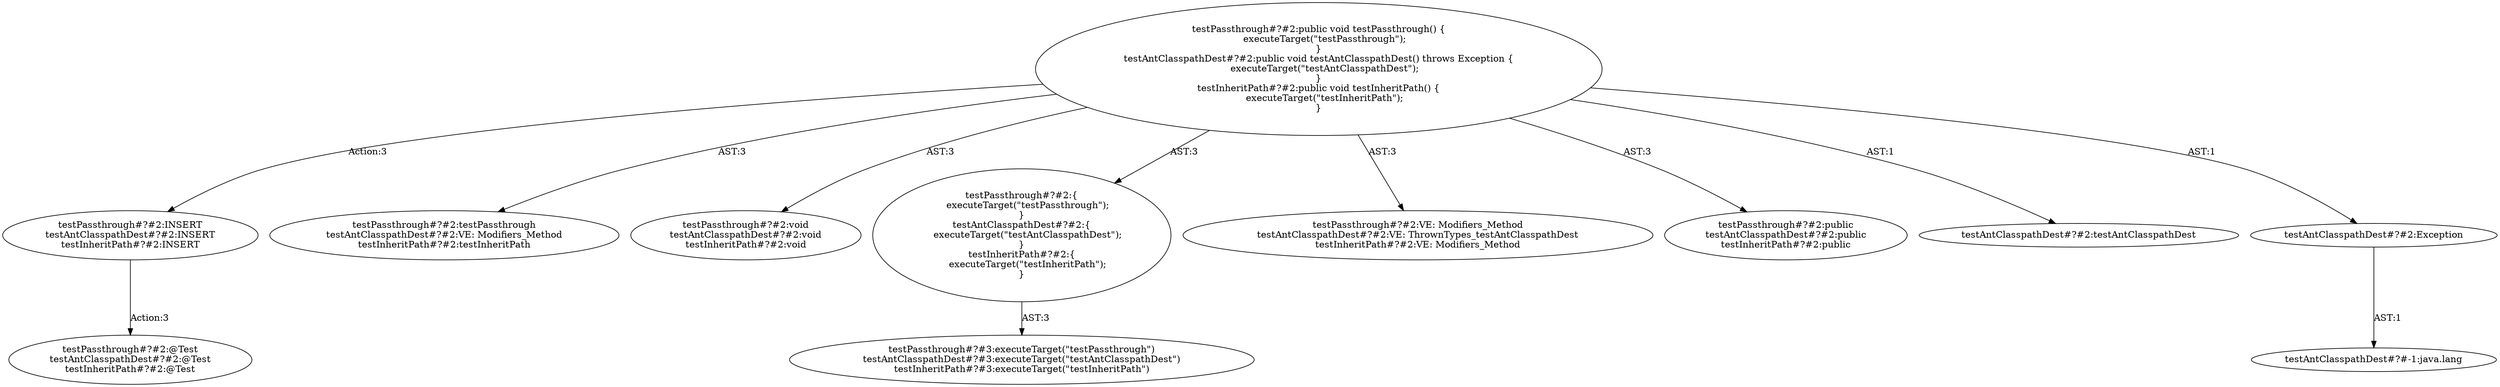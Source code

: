 digraph "Pattern" {
0 [label="testPassthrough#?#2:INSERT
testAntClasspathDest#?#2:INSERT
testInheritPath#?#2:INSERT" shape=ellipse]
1 [label="testPassthrough#?#2:public void testPassthrough() \{
    executeTarget(\"testPassthrough\");
\}
testAntClasspathDest#?#2:public void testAntClasspathDest() throws Exception \{
    executeTarget(\"testAntClasspathDest\");
\}
testInheritPath#?#2:public void testInheritPath() \{
    executeTarget(\"testInheritPath\");
\}" shape=ellipse]
2 [label="testPassthrough#?#2:testPassthrough
testAntClasspathDest#?#2:VE: Modifiers_Method
testInheritPath#?#2:testInheritPath" shape=ellipse]
3 [label="testPassthrough#?#2:void
testAntClasspathDest#?#2:void
testInheritPath#?#2:void" shape=ellipse]
4 [label="testPassthrough#?#2:\{
    executeTarget(\"testPassthrough\");
\}
testAntClasspathDest#?#2:\{
    executeTarget(\"testAntClasspathDest\");
\}
testInheritPath#?#2:\{
    executeTarget(\"testInheritPath\");
\}" shape=ellipse]
5 [label="testPassthrough#?#3:executeTarget(\"testPassthrough\")
testAntClasspathDest#?#3:executeTarget(\"testAntClasspathDest\")
testInheritPath#?#3:executeTarget(\"testInheritPath\")" shape=ellipse]
6 [label="testPassthrough#?#2:VE: Modifiers_Method
testAntClasspathDest#?#2:VE: ThrownTypes_testAntClasspathDest
testInheritPath#?#2:VE: Modifiers_Method" shape=ellipse]
7 [label="testPassthrough#?#2:public
testAntClasspathDest#?#2:public
testInheritPath#?#2:public" shape=ellipse]
8 [label="testPassthrough#?#2:@Test
testAntClasspathDest#?#2:@Test
testInheritPath#?#2:@Test" shape=ellipse]
9 [label="testAntClasspathDest#?#2:testAntClasspathDest" shape=ellipse]
10 [label="testAntClasspathDest#?#-1:java.lang" shape=ellipse]
11 [label="testAntClasspathDest#?#2:Exception" shape=ellipse]
0 -> 8 [label="Action:3"];
1 -> 0 [label="Action:3"];
1 -> 2 [label="AST:3"];
1 -> 3 [label="AST:3"];
1 -> 4 [label="AST:3"];
1 -> 6 [label="AST:3"];
1 -> 7 [label="AST:3"];
1 -> 9 [label="AST:1"];
1 -> 11 [label="AST:1"];
4 -> 5 [label="AST:3"];
11 -> 10 [label="AST:1"];
}